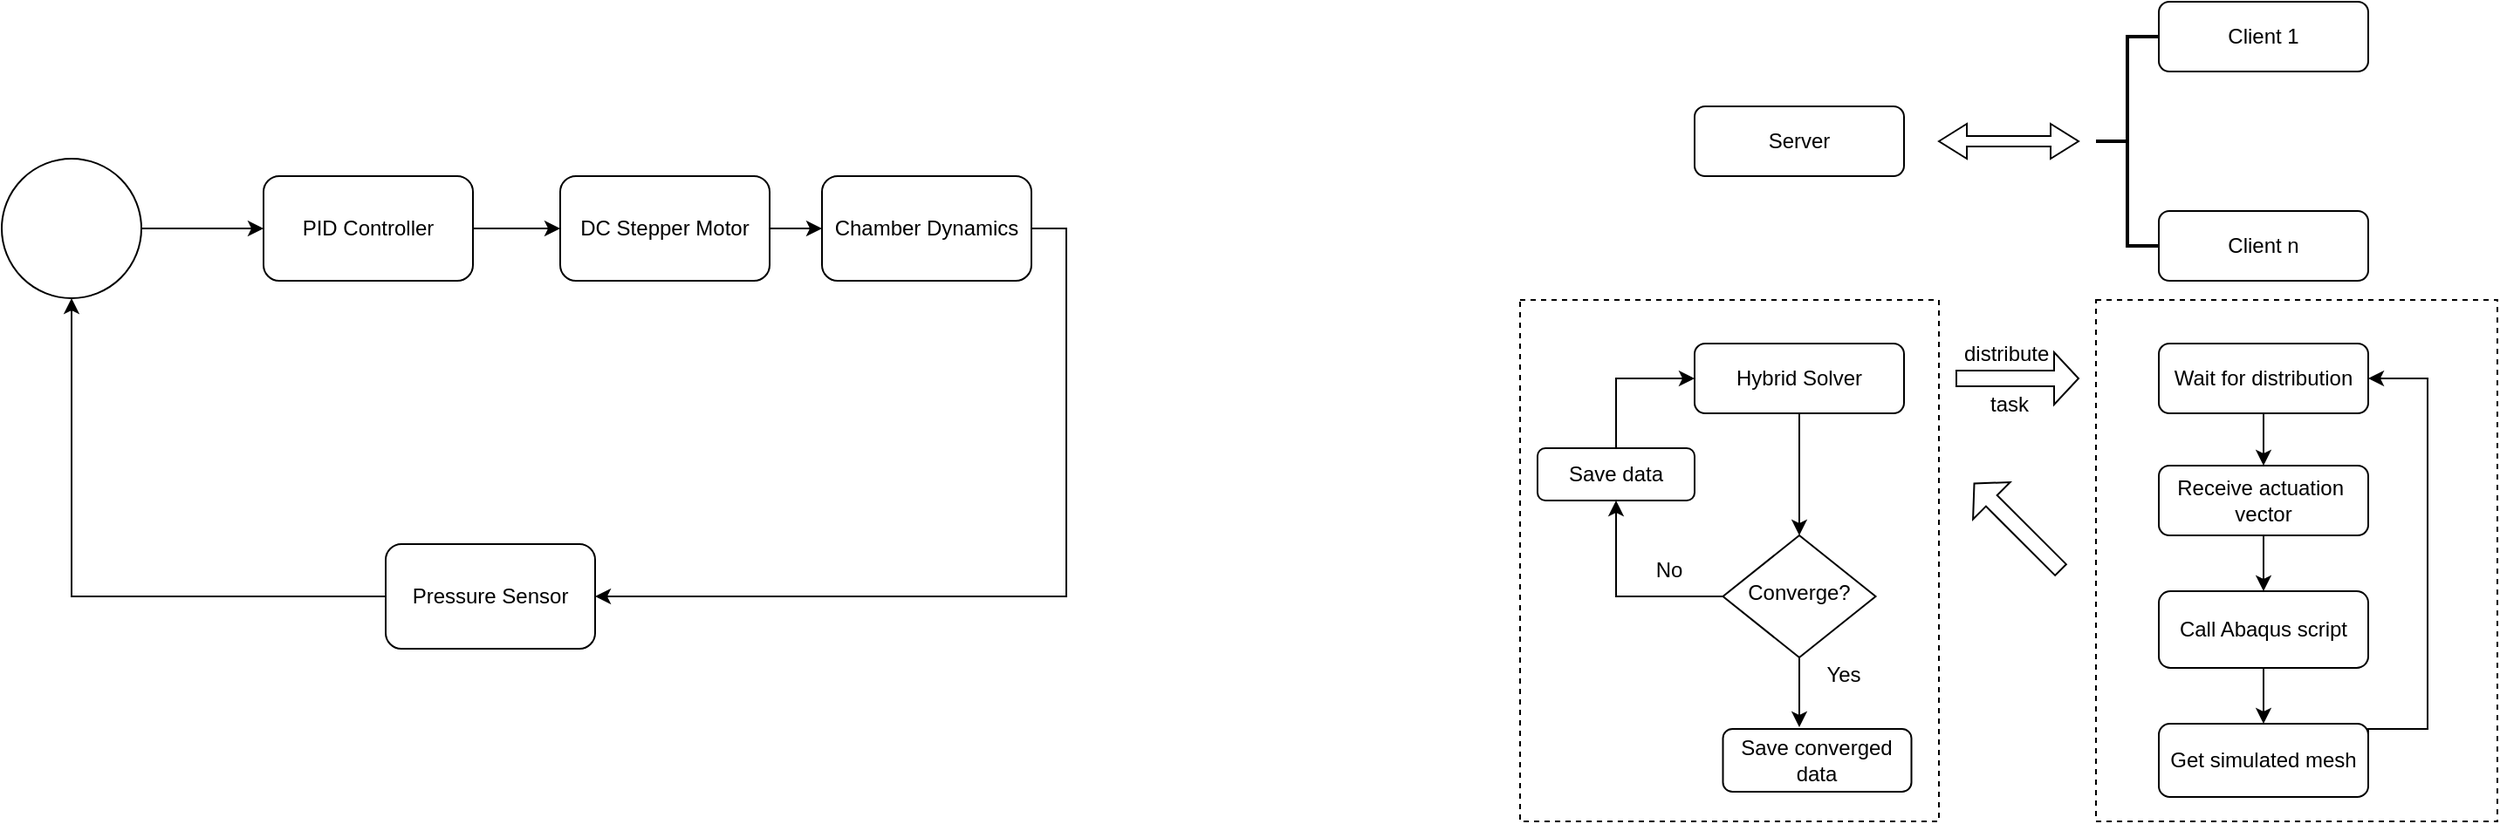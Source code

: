 <mxfile version="17.1.0" type="github">
  <diagram id="C5RBs43oDa-KdzZeNtuy" name="Page-1">
    <mxGraphModel dx="2012" dy="635" grid="1" gridSize="10" guides="1" tooltips="1" connect="1" arrows="1" fold="1" page="1" pageScale="1" pageWidth="827" pageHeight="1169" math="0" shadow="0">
      <root>
        <mxCell id="WIyWlLk6GJQsqaUBKTNV-0" />
        <mxCell id="WIyWlLk6GJQsqaUBKTNV-1" parent="WIyWlLk6GJQsqaUBKTNV-0" />
        <mxCell id="uddgrojwwecJSDZZouhw-0" value="Server" style="rounded=1;whiteSpace=wrap;html=1;fontSize=12;glass=0;strokeWidth=1;shadow=0;" parent="WIyWlLk6GJQsqaUBKTNV-1" vertex="1">
          <mxGeometry x="260" y="330" width="120" height="40" as="geometry" />
        </mxCell>
        <mxCell id="uddgrojwwecJSDZZouhw-1" value="Client 1" style="rounded=1;whiteSpace=wrap;html=1;fontSize=12;glass=0;strokeWidth=1;shadow=0;" parent="WIyWlLk6GJQsqaUBKTNV-1" vertex="1">
          <mxGeometry x="526" y="270" width="120" height="40" as="geometry" />
        </mxCell>
        <mxCell id="uddgrojwwecJSDZZouhw-3" value="Client n" style="rounded=1;whiteSpace=wrap;html=1;fontSize=12;glass=0;strokeWidth=1;shadow=0;" parent="WIyWlLk6GJQsqaUBKTNV-1" vertex="1">
          <mxGeometry x="526" y="390" width="120" height="40" as="geometry" />
        </mxCell>
        <mxCell id="uddgrojwwecJSDZZouhw-6" value="" style="shape=doubleArrow;whiteSpace=wrap;html=1;" parent="WIyWlLk6GJQsqaUBKTNV-1" vertex="1">
          <mxGeometry x="400" y="340" width="80" height="20" as="geometry" />
        </mxCell>
        <mxCell id="uddgrojwwecJSDZZouhw-11" value="" style="strokeWidth=2;html=1;shape=mxgraph.flowchart.annotation_2;align=left;labelPosition=right;pointerEvents=1;" parent="WIyWlLk6GJQsqaUBKTNV-1" vertex="1">
          <mxGeometry x="490" y="290" width="36" height="120" as="geometry" />
        </mxCell>
        <mxCell id="uddgrojwwecJSDZZouhw-13" value="Hybrid Solver" style="rounded=1;whiteSpace=wrap;html=1;fontSize=12;glass=0;strokeWidth=1;shadow=0;" parent="WIyWlLk6GJQsqaUBKTNV-1" vertex="1">
          <mxGeometry x="260" y="466" width="120" height="40" as="geometry" />
        </mxCell>
        <mxCell id="uddgrojwwecJSDZZouhw-23" style="edgeStyle=orthogonalEdgeStyle;rounded=0;orthogonalLoop=1;jettySize=auto;html=1;exitX=0;exitY=0.5;exitDx=0;exitDy=0;entryX=0.5;entryY=1;entryDx=0;entryDy=0;" parent="WIyWlLk6GJQsqaUBKTNV-1" source="uddgrojwwecJSDZZouhw-15" target="uddgrojwwecJSDZZouhw-21" edge="1">
          <mxGeometry relative="1" as="geometry" />
        </mxCell>
        <mxCell id="uddgrojwwecJSDZZouhw-24" style="edgeStyle=orthogonalEdgeStyle;rounded=0;orthogonalLoop=1;jettySize=auto;html=1;exitX=0.5;exitY=0;exitDx=0;exitDy=0;entryX=0;entryY=0.5;entryDx=0;entryDy=0;" parent="WIyWlLk6GJQsqaUBKTNV-1" source="uddgrojwwecJSDZZouhw-21" target="uddgrojwwecJSDZZouhw-13" edge="1">
          <mxGeometry relative="1" as="geometry" />
        </mxCell>
        <mxCell id="uddgrojwwecJSDZZouhw-21" value="Save data" style="rounded=1;whiteSpace=wrap;html=1;fontSize=12;glass=0;strokeWidth=1;shadow=0;" parent="WIyWlLk6GJQsqaUBKTNV-1" vertex="1">
          <mxGeometry x="170" y="526" width="90" height="30" as="geometry" />
        </mxCell>
        <mxCell id="uddgrojwwecJSDZZouhw-15" value="Converge?" style="rhombus;whiteSpace=wrap;html=1;shadow=0;fontFamily=Helvetica;fontSize=12;align=center;strokeWidth=1;spacing=6;spacingTop=-4;" parent="WIyWlLk6GJQsqaUBKTNV-1" vertex="1">
          <mxGeometry x="276.25" y="576" width="87.5" height="70" as="geometry" />
        </mxCell>
        <mxCell id="uddgrojwwecJSDZZouhw-29" style="edgeStyle=orthogonalEdgeStyle;rounded=0;orthogonalLoop=1;jettySize=auto;html=1;exitX=0.5;exitY=1;exitDx=0;exitDy=0;entryX=0.5;entryY=0;entryDx=0;entryDy=0;" parent="WIyWlLk6GJQsqaUBKTNV-1" source="uddgrojwwecJSDZZouhw-13" target="uddgrojwwecJSDZZouhw-15" edge="1">
          <mxGeometry relative="1" as="geometry">
            <mxPoint x="440" y="546" as="sourcePoint" />
            <mxPoint x="370" y="506" as="targetPoint" />
          </mxGeometry>
        </mxCell>
        <mxCell id="uddgrojwwecJSDZZouhw-30" style="edgeStyle=orthogonalEdgeStyle;rounded=0;orthogonalLoop=1;jettySize=auto;html=1;exitX=0.5;exitY=1;exitDx=0;exitDy=0;" parent="WIyWlLk6GJQsqaUBKTNV-1" source="uddgrojwwecJSDZZouhw-15" edge="1">
          <mxGeometry relative="1" as="geometry">
            <mxPoint x="319.5" y="656" as="sourcePoint" />
            <mxPoint x="320" y="686" as="targetPoint" />
            <Array as="points" />
          </mxGeometry>
        </mxCell>
        <mxCell id="uddgrojwwecJSDZZouhw-31" value="Yes&lt;br&gt;" style="text;html=1;align=center;verticalAlign=middle;resizable=0;points=[];autosize=1;strokeColor=none;fillColor=none;" parent="WIyWlLk6GJQsqaUBKTNV-1" vertex="1">
          <mxGeometry x="330" y="646" width="30" height="20" as="geometry" />
        </mxCell>
        <mxCell id="uddgrojwwecJSDZZouhw-32" value="No" style="text;html=1;align=center;verticalAlign=middle;resizable=0;points=[];autosize=1;strokeColor=none;fillColor=none;" parent="WIyWlLk6GJQsqaUBKTNV-1" vertex="1">
          <mxGeometry x="230" y="586" width="30" height="20" as="geometry" />
        </mxCell>
        <mxCell id="uddgrojwwecJSDZZouhw-34" value="Save converged data" style="rounded=1;whiteSpace=wrap;html=1;fontSize=12;glass=0;strokeWidth=1;shadow=0;" parent="WIyWlLk6GJQsqaUBKTNV-1" vertex="1">
          <mxGeometry x="276.25" y="687" width="108" height="36" as="geometry" />
        </mxCell>
        <mxCell id="uddgrojwwecJSDZZouhw-35" value="" style="shape=singleArrow;whiteSpace=wrap;html=1;" parent="WIyWlLk6GJQsqaUBKTNV-1" vertex="1">
          <mxGeometry x="410" y="471" width="70" height="30" as="geometry" />
        </mxCell>
        <mxCell id="uddgrojwwecJSDZZouhw-36" value="distribute&amp;nbsp;&lt;br&gt;&lt;br&gt;task" style="text;html=1;align=center;verticalAlign=middle;resizable=0;points=[];autosize=1;strokeColor=none;fillColor=none;" parent="WIyWlLk6GJQsqaUBKTNV-1" vertex="1">
          <mxGeometry x="405" y="461" width="70" height="50" as="geometry" />
        </mxCell>
        <mxCell id="uddgrojwwecJSDZZouhw-39" value="" style="edgeStyle=orthogonalEdgeStyle;rounded=0;orthogonalLoop=1;jettySize=auto;html=1;" parent="WIyWlLk6GJQsqaUBKTNV-1" source="uddgrojwwecJSDZZouhw-37" target="uddgrojwwecJSDZZouhw-38" edge="1">
          <mxGeometry relative="1" as="geometry" />
        </mxCell>
        <mxCell id="uddgrojwwecJSDZZouhw-37" value="Receive actuation&amp;nbsp;&lt;br&gt;vector" style="rounded=1;whiteSpace=wrap;html=1;fontSize=12;glass=0;strokeWidth=1;shadow=0;" parent="WIyWlLk6GJQsqaUBKTNV-1" vertex="1">
          <mxGeometry x="526" y="536" width="120" height="40" as="geometry" />
        </mxCell>
        <mxCell id="uddgrojwwecJSDZZouhw-41" value="" style="edgeStyle=orthogonalEdgeStyle;rounded=0;orthogonalLoop=1;jettySize=auto;html=1;" parent="WIyWlLk6GJQsqaUBKTNV-1" source="uddgrojwwecJSDZZouhw-38" target="uddgrojwwecJSDZZouhw-40" edge="1">
          <mxGeometry relative="1" as="geometry" />
        </mxCell>
        <mxCell id="uddgrojwwecJSDZZouhw-38" value="Call Abaqus script" style="whiteSpace=wrap;html=1;rounded=1;shadow=0;strokeWidth=1;glass=0;" parent="WIyWlLk6GJQsqaUBKTNV-1" vertex="1">
          <mxGeometry x="526" y="608" width="120" height="44" as="geometry" />
        </mxCell>
        <mxCell id="uddgrojwwecJSDZZouhw-45" style="edgeStyle=orthogonalEdgeStyle;rounded=0;orthogonalLoop=1;jettySize=auto;html=1;exitX=1;exitY=0.5;exitDx=0;exitDy=0;entryX=1;entryY=0.5;entryDx=0;entryDy=0;" parent="WIyWlLk6GJQsqaUBKTNV-1" source="uddgrojwwecJSDZZouhw-40" target="uddgrojwwecJSDZZouhw-47" edge="1">
          <mxGeometry relative="1" as="geometry">
            <mxPoint x="670" y="538" as="targetPoint" />
            <Array as="points">
              <mxPoint x="680" y="687" />
              <mxPoint x="680" y="486" />
            </Array>
          </mxGeometry>
        </mxCell>
        <mxCell id="uddgrojwwecJSDZZouhw-40" value="Get simulated mesh" style="whiteSpace=wrap;html=1;rounded=1;shadow=0;strokeWidth=1;glass=0;" parent="WIyWlLk6GJQsqaUBKTNV-1" vertex="1">
          <mxGeometry x="526" y="684" width="120" height="42" as="geometry" />
        </mxCell>
        <mxCell id="uddgrojwwecJSDZZouhw-42" value="" style="shape=singleArrow;whiteSpace=wrap;html=1;rotation=-135;" parent="WIyWlLk6GJQsqaUBKTNV-1" vertex="1">
          <mxGeometry x="410" y="556" width="70" height="30" as="geometry" />
        </mxCell>
        <mxCell id="uddgrojwwecJSDZZouhw-48" style="edgeStyle=orthogonalEdgeStyle;rounded=0;orthogonalLoop=1;jettySize=auto;html=1;exitX=0.5;exitY=1;exitDx=0;exitDy=0;entryX=0.5;entryY=0;entryDx=0;entryDy=0;" parent="WIyWlLk6GJQsqaUBKTNV-1" source="uddgrojwwecJSDZZouhw-47" target="uddgrojwwecJSDZZouhw-37" edge="1">
          <mxGeometry relative="1" as="geometry" />
        </mxCell>
        <mxCell id="uddgrojwwecJSDZZouhw-47" value="Wait for distribution" style="rounded=1;whiteSpace=wrap;html=1;fontSize=12;glass=0;strokeWidth=1;shadow=0;" parent="WIyWlLk6GJQsqaUBKTNV-1" vertex="1">
          <mxGeometry x="526" y="466" width="120" height="40" as="geometry" />
        </mxCell>
        <mxCell id="uddgrojwwecJSDZZouhw-52" value="" style="rounded=0;whiteSpace=wrap;html=1;fillColor=none;dashed=1;" parent="WIyWlLk6GJQsqaUBKTNV-1" vertex="1">
          <mxGeometry x="490" y="441" width="230" height="299" as="geometry" />
        </mxCell>
        <mxCell id="uddgrojwwecJSDZZouhw-53" value="" style="rounded=0;whiteSpace=wrap;html=1;fillColor=none;dashed=1;" parent="WIyWlLk6GJQsqaUBKTNV-1" vertex="1">
          <mxGeometry x="160" y="441" width="240" height="299" as="geometry" />
        </mxCell>
        <mxCell id="ObpepOgObd0LVibU54qH-6" style="edgeStyle=orthogonalEdgeStyle;rounded=0;orthogonalLoop=1;jettySize=auto;html=1;exitX=1;exitY=0.5;exitDx=0;exitDy=0;entryX=0;entryY=0.5;entryDx=0;entryDy=0;" edge="1" parent="WIyWlLk6GJQsqaUBKTNV-1" source="ObpepOgObd0LVibU54qH-0" target="ObpepOgObd0LVibU54qH-3">
          <mxGeometry relative="1" as="geometry" />
        </mxCell>
        <mxCell id="ObpepOgObd0LVibU54qH-0" value="PID Controller" style="rounded=1;whiteSpace=wrap;html=1;" vertex="1" parent="WIyWlLk6GJQsqaUBKTNV-1">
          <mxGeometry x="-560" y="370" width="120" height="60" as="geometry" />
        </mxCell>
        <mxCell id="ObpepOgObd0LVibU54qH-5" style="edgeStyle=orthogonalEdgeStyle;rounded=0;orthogonalLoop=1;jettySize=auto;html=1;exitX=1;exitY=0.5;exitDx=0;exitDy=0;entryX=0;entryY=0.5;entryDx=0;entryDy=0;" edge="1" parent="WIyWlLk6GJQsqaUBKTNV-1" source="ObpepOgObd0LVibU54qH-1" target="ObpepOgObd0LVibU54qH-0">
          <mxGeometry relative="1" as="geometry" />
        </mxCell>
        <mxCell id="ObpepOgObd0LVibU54qH-1" value="" style="ellipse;whiteSpace=wrap;html=1;aspect=fixed;" vertex="1" parent="WIyWlLk6GJQsqaUBKTNV-1">
          <mxGeometry x="-710" y="360" width="80" height="80" as="geometry" />
        </mxCell>
        <mxCell id="ObpepOgObd0LVibU54qH-10" style="edgeStyle=orthogonalEdgeStyle;rounded=0;orthogonalLoop=1;jettySize=auto;html=1;exitX=0;exitY=0.5;exitDx=0;exitDy=0;entryX=0.5;entryY=1;entryDx=0;entryDy=0;" edge="1" parent="WIyWlLk6GJQsqaUBKTNV-1" source="ObpepOgObd0LVibU54qH-2" target="ObpepOgObd0LVibU54qH-1">
          <mxGeometry relative="1" as="geometry" />
        </mxCell>
        <mxCell id="ObpepOgObd0LVibU54qH-2" value="Pressure Sensor" style="rounded=1;whiteSpace=wrap;html=1;" vertex="1" parent="WIyWlLk6GJQsqaUBKTNV-1">
          <mxGeometry x="-490" y="581" width="120" height="60" as="geometry" />
        </mxCell>
        <mxCell id="ObpepOgObd0LVibU54qH-8" style="edgeStyle=orthogonalEdgeStyle;rounded=0;orthogonalLoop=1;jettySize=auto;html=1;exitX=1;exitY=0.5;exitDx=0;exitDy=0;entryX=0;entryY=0.5;entryDx=0;entryDy=0;" edge="1" parent="WIyWlLk6GJQsqaUBKTNV-1" source="ObpepOgObd0LVibU54qH-3" target="ObpepOgObd0LVibU54qH-4">
          <mxGeometry relative="1" as="geometry" />
        </mxCell>
        <mxCell id="ObpepOgObd0LVibU54qH-3" value="DC Stepper Motor" style="rounded=1;whiteSpace=wrap;html=1;" vertex="1" parent="WIyWlLk6GJQsqaUBKTNV-1">
          <mxGeometry x="-390" y="370" width="120" height="60" as="geometry" />
        </mxCell>
        <mxCell id="ObpepOgObd0LVibU54qH-9" style="edgeStyle=orthogonalEdgeStyle;rounded=0;orthogonalLoop=1;jettySize=auto;html=1;exitX=1;exitY=0.5;exitDx=0;exitDy=0;entryX=1;entryY=0.5;entryDx=0;entryDy=0;" edge="1" parent="WIyWlLk6GJQsqaUBKTNV-1" source="ObpepOgObd0LVibU54qH-4" target="ObpepOgObd0LVibU54qH-2">
          <mxGeometry relative="1" as="geometry" />
        </mxCell>
        <mxCell id="ObpepOgObd0LVibU54qH-4" value="Chamber Dynamics" style="rounded=1;whiteSpace=wrap;html=1;" vertex="1" parent="WIyWlLk6GJQsqaUBKTNV-1">
          <mxGeometry x="-240" y="370" width="120" height="60" as="geometry" />
        </mxCell>
      </root>
    </mxGraphModel>
  </diagram>
</mxfile>
